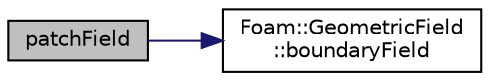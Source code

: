 digraph "patchField"
{
  bgcolor="transparent";
  edge [fontname="Helvetica",fontsize="10",labelfontname="Helvetica",labelfontsize="10"];
  node [fontname="Helvetica",fontsize="10",shape=record];
  rankdir="LR";
  Node1603 [label="patchField",height=0.2,width=0.4,color="black", fillcolor="grey75", style="filled", fontcolor="black"];
  Node1603 -> Node1604 [color="midnightblue",fontsize="10",style="solid",fontname="Helvetica"];
  Node1604 [label="Foam::GeometricField\l::boundaryField",height=0.2,width=0.4,color="black",URL="$a23249.html#a9ff7de36fba06b4f4f77a75142ad72b6",tooltip="Return const-reference to the boundary field. "];
}

